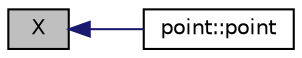 digraph "X"
{
  edge [fontname="Helvetica",fontsize="10",labelfontname="Helvetica",labelfontsize="10"];
  node [fontname="Helvetica",fontsize="10",shape=record];
  rankdir="LR";
  Node170 [label="X",height=0.2,width=0.4,color="black", fillcolor="grey75", style="filled", fontcolor="black"];
  Node170 -> Node171 [dir="back",color="midnightblue",fontsize="10",style="solid"];
  Node171 [label="point::point",height=0.2,width=0.4,color="black", fillcolor="white", style="filled",URL="$classpoint.html#a35a81eb47d874ab0ad36577aad5fc464"];
}

